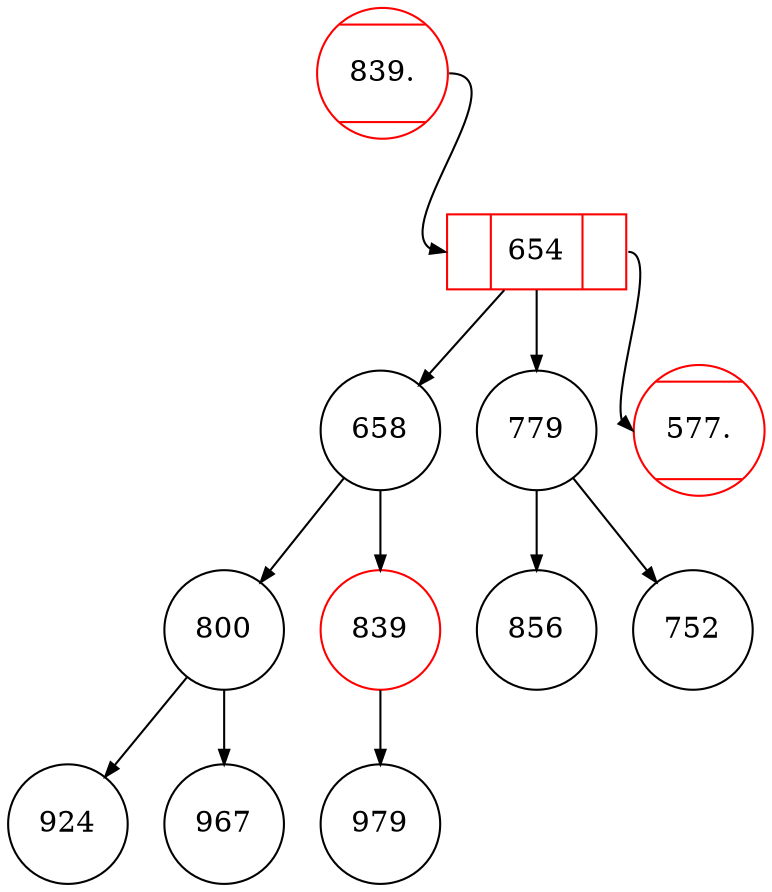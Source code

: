 digraph G {
edge [fontname = "Microsoft YaHei", style=solid, arrowsize=0.7];
654[shape=circle];
654[label="<l> |<m>654|<r> ",shape=record,color=red];
654->658;
654->779;
658[shape=circle];
658->800;
658->839;
779[shape=circle];
779->856;
779->752;
800[shape=circle];
800->924;
800->967;
839[shape=circle,color=red];
839->979;
856[shape=circle];
752[shape=circle];
924[shape=circle];
967[shape=circle];
979[shape=circle];
839.[shape=circle,color=red,shape=Mcircle];
839.:e->654:l:w;
577.[shape=circle,color=red,shape=Mcircle];
654:r:e->577.:w;
}